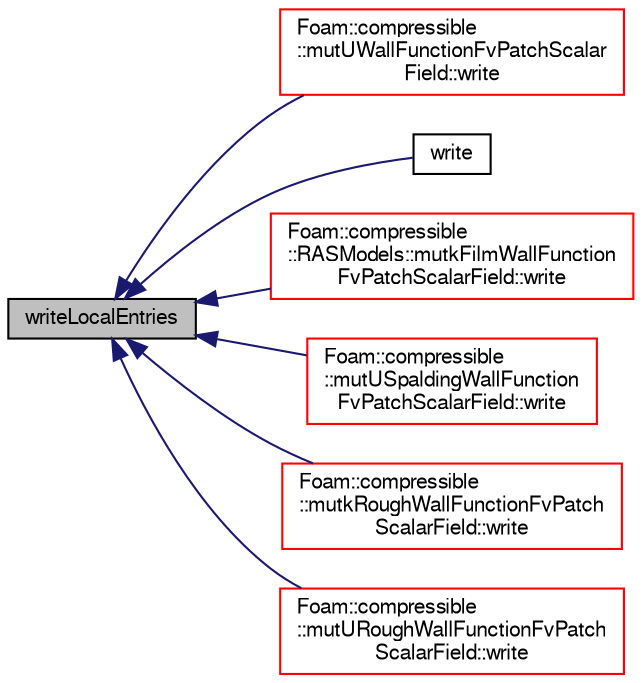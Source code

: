 digraph "writeLocalEntries"
{
  bgcolor="transparent";
  edge [fontname="FreeSans",fontsize="10",labelfontname="FreeSans",labelfontsize="10"];
  node [fontname="FreeSans",fontsize="10",shape=record];
  rankdir="LR";
  Node83 [label="writeLocalEntries",height=0.2,width=0.4,color="black", fillcolor="grey75", style="filled", fontcolor="black"];
  Node83 -> Node84 [dir="back",color="midnightblue",fontsize="10",style="solid",fontname="FreeSans"];
  Node84 [label="Foam::compressible\l::mutUWallFunctionFvPatchScalar\lField::write",height=0.2,width=0.4,color="red",URL="$a30718.html#a78cec3e4ecac4a89a3ad8d38f2ad21f5",tooltip="Write. "];
  Node83 -> Node86 [dir="back",color="midnightblue",fontsize="10",style="solid",fontname="FreeSans"];
  Node86 [label="write",height=0.2,width=0.4,color="black",URL="$a30722.html#a293fdfec8bdfbd5c3913ab4c9f3454ff",tooltip="Write. "];
  Node83 -> Node87 [dir="back",color="midnightblue",fontsize="10",style="solid",fontname="FreeSans"];
  Node87 [label="Foam::compressible\l::RASModels::mutkFilmWallFunction\lFvPatchScalarField::write",height=0.2,width=0.4,color="red",URL="$a29038.html#a78cec3e4ecac4a89a3ad8d38f2ad21f5",tooltip="Write. "];
  Node83 -> Node89 [dir="back",color="midnightblue",fontsize="10",style="solid",fontname="FreeSans"];
  Node89 [label="Foam::compressible\l::mutUSpaldingWallFunction\lFvPatchScalarField::write",height=0.2,width=0.4,color="red",URL="$a30714.html#a78cec3e4ecac4a89a3ad8d38f2ad21f5",tooltip="Write. "];
  Node83 -> Node91 [dir="back",color="midnightblue",fontsize="10",style="solid",fontname="FreeSans"];
  Node91 [label="Foam::compressible\l::mutkRoughWallFunctionFvPatch\lScalarField::write",height=0.2,width=0.4,color="red",URL="$a30698.html#a293fdfec8bdfbd5c3913ab4c9f3454ff",tooltip="Write. "];
  Node83 -> Node93 [dir="back",color="midnightblue",fontsize="10",style="solid",fontname="FreeSans"];
  Node93 [label="Foam::compressible\l::mutURoughWallFunctionFvPatch\lScalarField::write",height=0.2,width=0.4,color="red",URL="$a30710.html#a78cec3e4ecac4a89a3ad8d38f2ad21f5",tooltip="Write. "];
}
